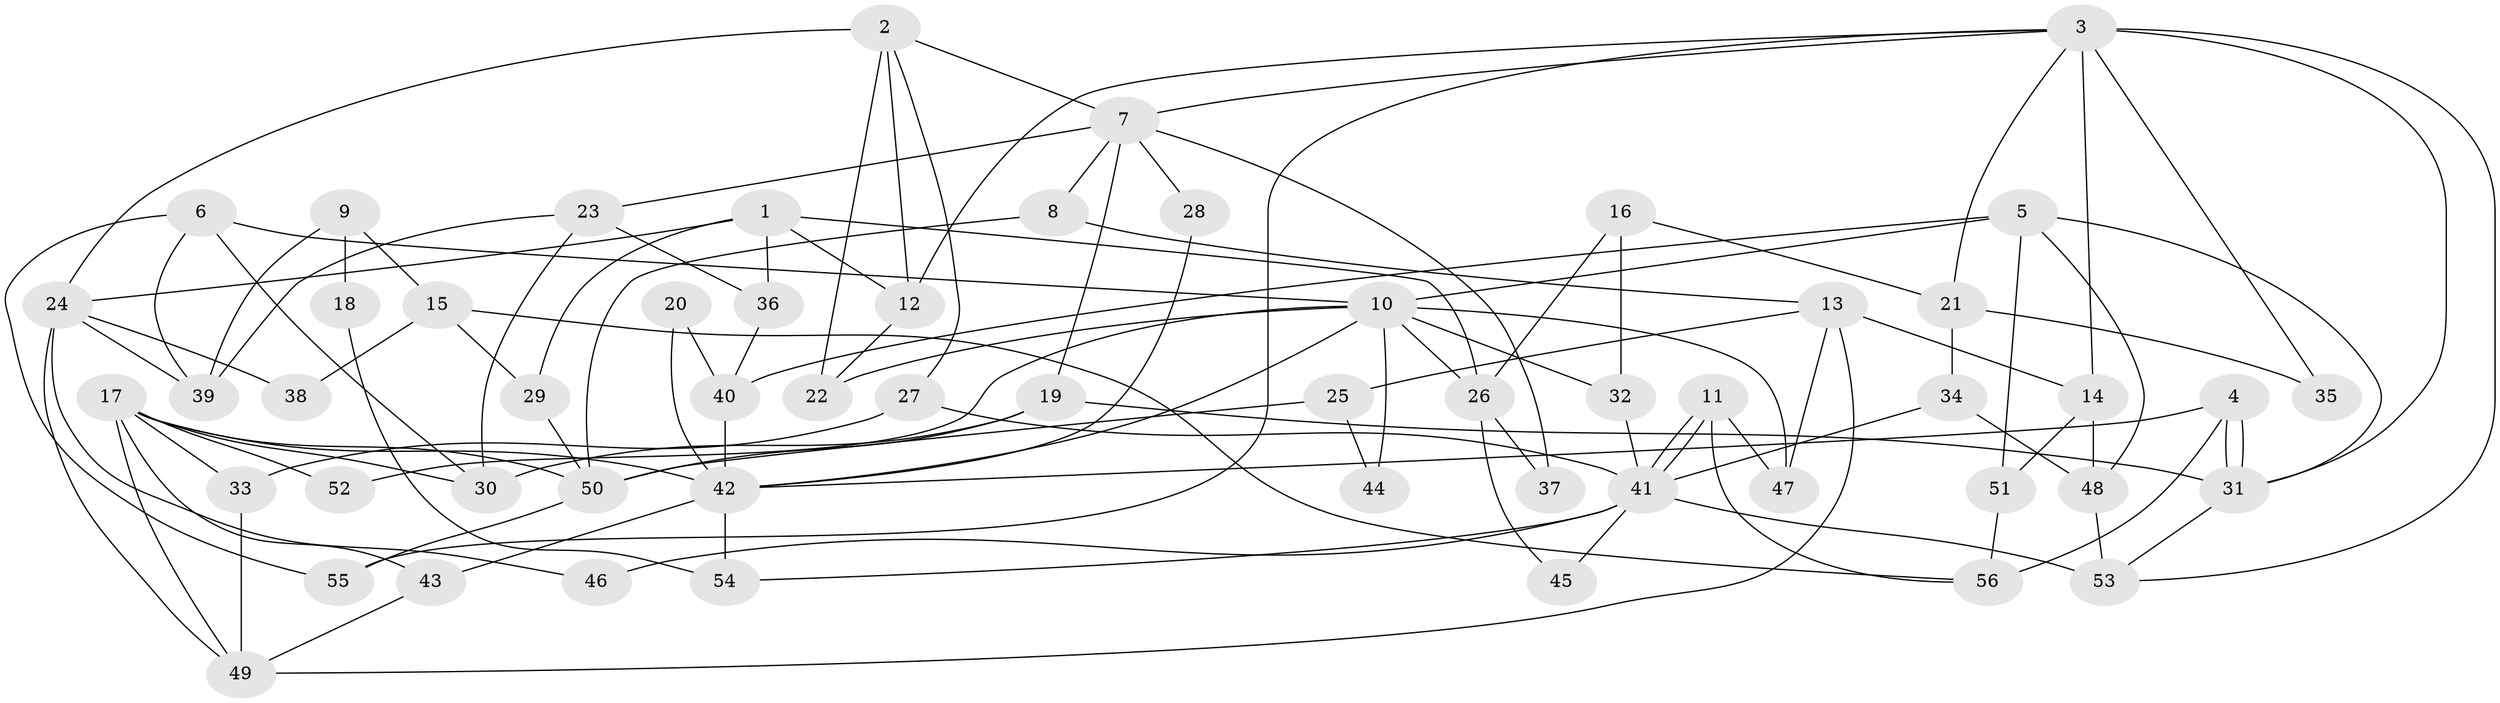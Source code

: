 // coarse degree distribution, {8: 0.06060606060606061, 6: 0.18181818181818182, 7: 0.06060606060606061, 5: 0.18181818181818182, 10: 0.030303030303030304, 4: 0.12121212121212122, 11: 0.030303030303030304, 3: 0.12121212121212122, 2: 0.18181818181818182, 9: 0.030303030303030304}
// Generated by graph-tools (version 1.1) at 2025/52/02/27/25 19:52:02]
// undirected, 56 vertices, 112 edges
graph export_dot {
graph [start="1"]
  node [color=gray90,style=filled];
  1;
  2;
  3;
  4;
  5;
  6;
  7;
  8;
  9;
  10;
  11;
  12;
  13;
  14;
  15;
  16;
  17;
  18;
  19;
  20;
  21;
  22;
  23;
  24;
  25;
  26;
  27;
  28;
  29;
  30;
  31;
  32;
  33;
  34;
  35;
  36;
  37;
  38;
  39;
  40;
  41;
  42;
  43;
  44;
  45;
  46;
  47;
  48;
  49;
  50;
  51;
  52;
  53;
  54;
  55;
  56;
  1 -- 24;
  1 -- 12;
  1 -- 26;
  1 -- 29;
  1 -- 36;
  2 -- 22;
  2 -- 24;
  2 -- 7;
  2 -- 12;
  2 -- 27;
  3 -- 31;
  3 -- 21;
  3 -- 7;
  3 -- 12;
  3 -- 14;
  3 -- 35;
  3 -- 53;
  3 -- 55;
  4 -- 42;
  4 -- 31;
  4 -- 31;
  4 -- 56;
  5 -- 10;
  5 -- 31;
  5 -- 40;
  5 -- 48;
  5 -- 51;
  6 -- 30;
  6 -- 55;
  6 -- 10;
  6 -- 39;
  7 -- 8;
  7 -- 19;
  7 -- 23;
  7 -- 28;
  7 -- 37;
  8 -- 13;
  8 -- 50;
  9 -- 15;
  9 -- 39;
  9 -- 18;
  10 -- 42;
  10 -- 22;
  10 -- 26;
  10 -- 32;
  10 -- 44;
  10 -- 47;
  10 -- 52;
  11 -- 56;
  11 -- 41;
  11 -- 41;
  11 -- 47;
  12 -- 22;
  13 -- 47;
  13 -- 49;
  13 -- 14;
  13 -- 25;
  14 -- 48;
  14 -- 51;
  15 -- 56;
  15 -- 29;
  15 -- 38;
  16 -- 26;
  16 -- 32;
  16 -- 21;
  17 -- 42;
  17 -- 50;
  17 -- 30;
  17 -- 33;
  17 -- 43;
  17 -- 49;
  17 -- 52;
  18 -- 54;
  19 -- 31;
  19 -- 30;
  19 -- 50;
  20 -- 40;
  20 -- 42;
  21 -- 34;
  21 -- 35;
  23 -- 30;
  23 -- 36;
  23 -- 39;
  24 -- 49;
  24 -- 39;
  24 -- 38;
  24 -- 46;
  25 -- 50;
  25 -- 44;
  26 -- 37;
  26 -- 45;
  27 -- 41;
  27 -- 33;
  28 -- 42;
  29 -- 50;
  31 -- 53;
  32 -- 41;
  33 -- 49;
  34 -- 41;
  34 -- 48;
  36 -- 40;
  40 -- 42;
  41 -- 53;
  41 -- 45;
  41 -- 46;
  41 -- 54;
  42 -- 43;
  42 -- 54;
  43 -- 49;
  48 -- 53;
  50 -- 55;
  51 -- 56;
}

